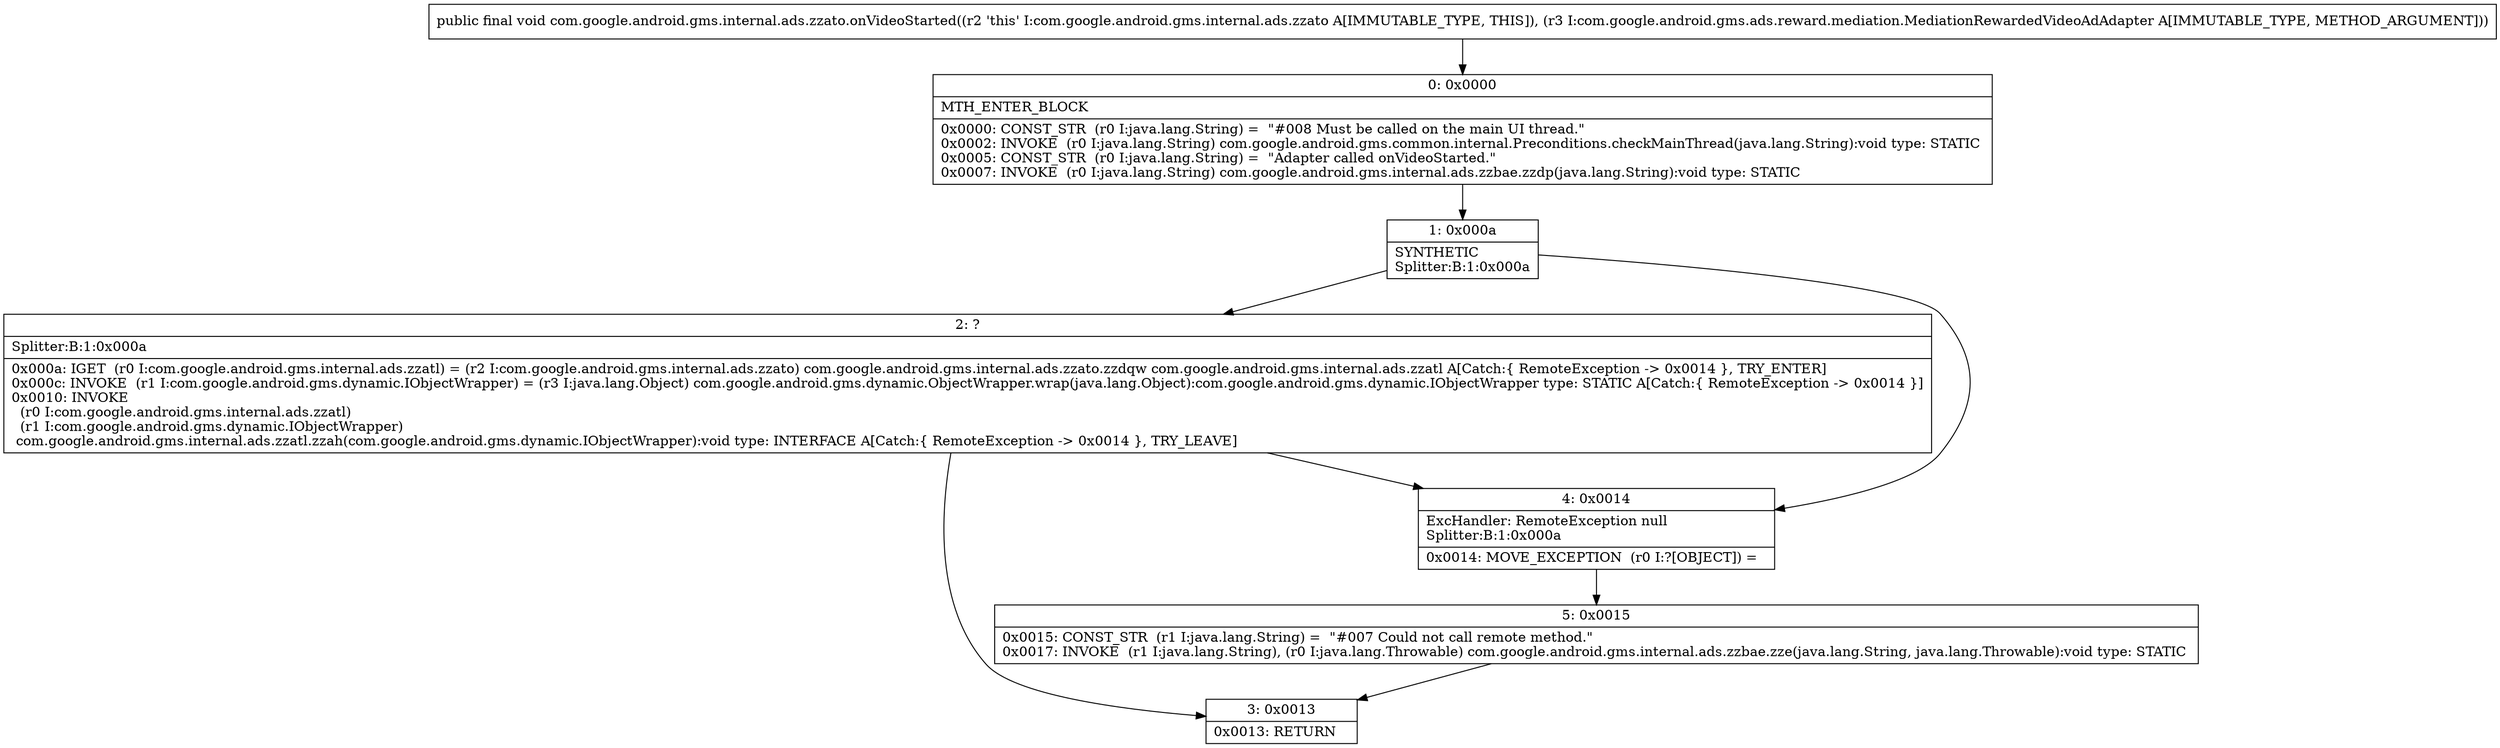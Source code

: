 digraph "CFG forcom.google.android.gms.internal.ads.zzato.onVideoStarted(Lcom\/google\/android\/gms\/ads\/reward\/mediation\/MediationRewardedVideoAdAdapter;)V" {
Node_0 [shape=record,label="{0\:\ 0x0000|MTH_ENTER_BLOCK\l|0x0000: CONST_STR  (r0 I:java.lang.String) =  \"#008 Must be called on the main UI thread.\" \l0x0002: INVOKE  (r0 I:java.lang.String) com.google.android.gms.common.internal.Preconditions.checkMainThread(java.lang.String):void type: STATIC \l0x0005: CONST_STR  (r0 I:java.lang.String) =  \"Adapter called onVideoStarted.\" \l0x0007: INVOKE  (r0 I:java.lang.String) com.google.android.gms.internal.ads.zzbae.zzdp(java.lang.String):void type: STATIC \l}"];
Node_1 [shape=record,label="{1\:\ 0x000a|SYNTHETIC\lSplitter:B:1:0x000a\l}"];
Node_2 [shape=record,label="{2\:\ ?|Splitter:B:1:0x000a\l|0x000a: IGET  (r0 I:com.google.android.gms.internal.ads.zzatl) = (r2 I:com.google.android.gms.internal.ads.zzato) com.google.android.gms.internal.ads.zzato.zzdqw com.google.android.gms.internal.ads.zzatl A[Catch:\{ RemoteException \-\> 0x0014 \}, TRY_ENTER]\l0x000c: INVOKE  (r1 I:com.google.android.gms.dynamic.IObjectWrapper) = (r3 I:java.lang.Object) com.google.android.gms.dynamic.ObjectWrapper.wrap(java.lang.Object):com.google.android.gms.dynamic.IObjectWrapper type: STATIC A[Catch:\{ RemoteException \-\> 0x0014 \}]\l0x0010: INVOKE  \l  (r0 I:com.google.android.gms.internal.ads.zzatl)\l  (r1 I:com.google.android.gms.dynamic.IObjectWrapper)\l com.google.android.gms.internal.ads.zzatl.zzah(com.google.android.gms.dynamic.IObjectWrapper):void type: INTERFACE A[Catch:\{ RemoteException \-\> 0x0014 \}, TRY_LEAVE]\l}"];
Node_3 [shape=record,label="{3\:\ 0x0013|0x0013: RETURN   \l}"];
Node_4 [shape=record,label="{4\:\ 0x0014|ExcHandler: RemoteException null\lSplitter:B:1:0x000a\l|0x0014: MOVE_EXCEPTION  (r0 I:?[OBJECT]) =  \l}"];
Node_5 [shape=record,label="{5\:\ 0x0015|0x0015: CONST_STR  (r1 I:java.lang.String) =  \"#007 Could not call remote method.\" \l0x0017: INVOKE  (r1 I:java.lang.String), (r0 I:java.lang.Throwable) com.google.android.gms.internal.ads.zzbae.zze(java.lang.String, java.lang.Throwable):void type: STATIC \l}"];
MethodNode[shape=record,label="{public final void com.google.android.gms.internal.ads.zzato.onVideoStarted((r2 'this' I:com.google.android.gms.internal.ads.zzato A[IMMUTABLE_TYPE, THIS]), (r3 I:com.google.android.gms.ads.reward.mediation.MediationRewardedVideoAdAdapter A[IMMUTABLE_TYPE, METHOD_ARGUMENT])) }"];
MethodNode -> Node_0;
Node_0 -> Node_1;
Node_1 -> Node_2;
Node_1 -> Node_4;
Node_2 -> Node_3;
Node_2 -> Node_4;
Node_4 -> Node_5;
Node_5 -> Node_3;
}

